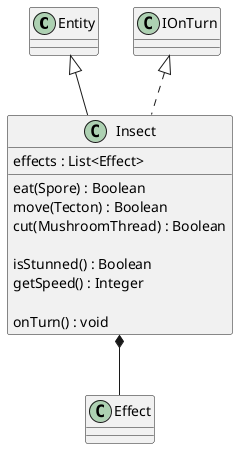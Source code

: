 @startuml insect

Entity <|-- Insect
Insect *-- Effect

IOnTurn <|.. Insect
class Insect{
    effects : List<Effect>
    eat(Spore) : Boolean
    move(Tecton) : Boolean
    cut(MushroomThread) : Boolean

    isStunned() : Boolean
    getSpeed() : Integer

    onTurn() : void
}
@enduml